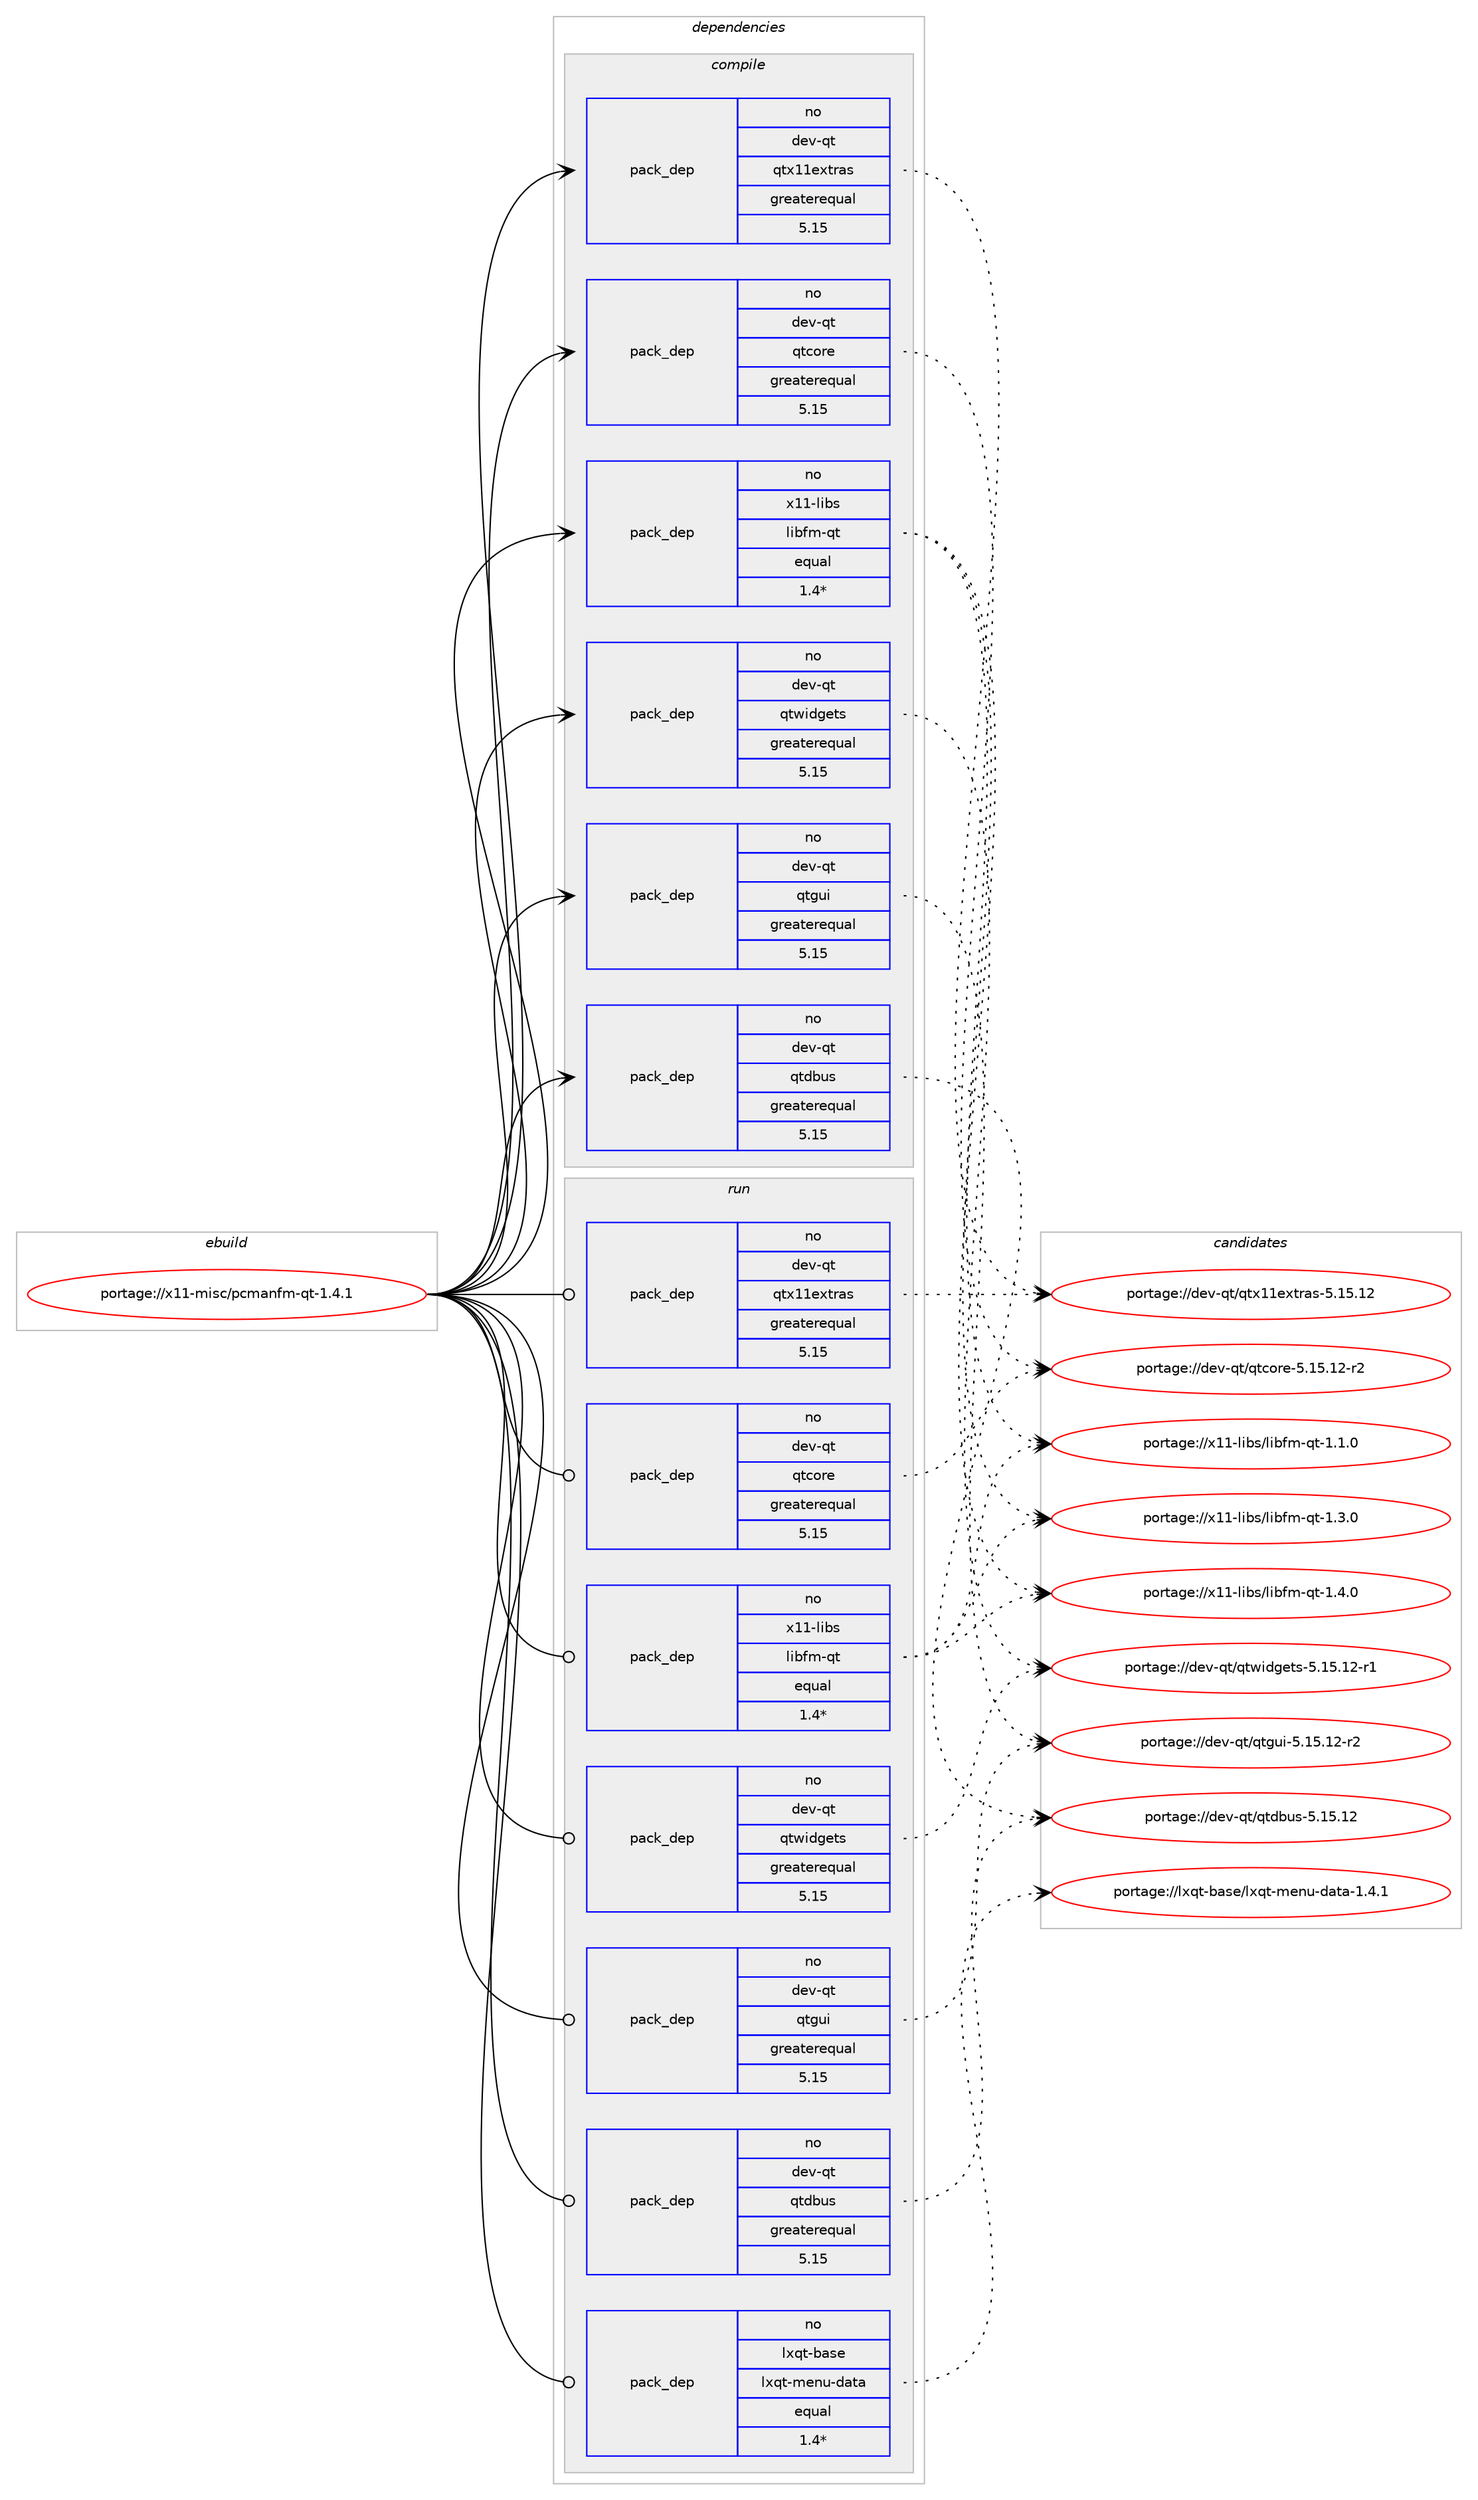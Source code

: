 digraph prolog {

# *************
# Graph options
# *************

newrank=true;
concentrate=true;
compound=true;
graph [rankdir=LR,fontname=Helvetica,fontsize=10,ranksep=1.5];#, ranksep=2.5, nodesep=0.2];
edge  [arrowhead=vee];
node  [fontname=Helvetica,fontsize=10];

# **********
# The ebuild
# **********

subgraph cluster_leftcol {
color=gray;
rank=same;
label=<<i>ebuild</i>>;
id [label="portage://x11-misc/pcmanfm-qt-1.4.1", color=red, width=4, href="../x11-misc/pcmanfm-qt-1.4.1.svg"];
}

# ****************
# The dependencies
# ****************

subgraph cluster_midcol {
color=gray;
label=<<i>dependencies</i>>;
subgraph cluster_compile {
fillcolor="#eeeeee";
style=filled;
label=<<i>compile</i>>;
# *** BEGIN UNKNOWN DEPENDENCY TYPE (TODO) ***
# id -> package_dependency(portage://x11-misc/pcmanfm-qt-1.4.1,install,no,dev-libs,glib,none,[,,],[slot(2)],[])
# *** END UNKNOWN DEPENDENCY TYPE (TODO) ***

subgraph pack8916 {
dependency26608 [label=<<TABLE BORDER="0" CELLBORDER="1" CELLSPACING="0" CELLPADDING="4" WIDTH="220"><TR><TD ROWSPAN="6" CELLPADDING="30">pack_dep</TD></TR><TR><TD WIDTH="110">no</TD></TR><TR><TD>dev-qt</TD></TR><TR><TD>qtcore</TD></TR><TR><TD>greaterequal</TD></TR><TR><TD>5.15</TD></TR></TABLE>>, shape=none, color=blue];
}
id:e -> dependency26608:w [weight=20,style="solid",arrowhead="vee"];
subgraph pack8917 {
dependency26609 [label=<<TABLE BORDER="0" CELLBORDER="1" CELLSPACING="0" CELLPADDING="4" WIDTH="220"><TR><TD ROWSPAN="6" CELLPADDING="30">pack_dep</TD></TR><TR><TD WIDTH="110">no</TD></TR><TR><TD>dev-qt</TD></TR><TR><TD>qtdbus</TD></TR><TR><TD>greaterequal</TD></TR><TR><TD>5.15</TD></TR></TABLE>>, shape=none, color=blue];
}
id:e -> dependency26609:w [weight=20,style="solid",arrowhead="vee"];
subgraph pack8918 {
dependency26610 [label=<<TABLE BORDER="0" CELLBORDER="1" CELLSPACING="0" CELLPADDING="4" WIDTH="220"><TR><TD ROWSPAN="6" CELLPADDING="30">pack_dep</TD></TR><TR><TD WIDTH="110">no</TD></TR><TR><TD>dev-qt</TD></TR><TR><TD>qtgui</TD></TR><TR><TD>greaterequal</TD></TR><TR><TD>5.15</TD></TR></TABLE>>, shape=none, color=blue];
}
id:e -> dependency26610:w [weight=20,style="solid",arrowhead="vee"];
subgraph pack8919 {
dependency26611 [label=<<TABLE BORDER="0" CELLBORDER="1" CELLSPACING="0" CELLPADDING="4" WIDTH="220"><TR><TD ROWSPAN="6" CELLPADDING="30">pack_dep</TD></TR><TR><TD WIDTH="110">no</TD></TR><TR><TD>dev-qt</TD></TR><TR><TD>qtwidgets</TD></TR><TR><TD>greaterequal</TD></TR><TR><TD>5.15</TD></TR></TABLE>>, shape=none, color=blue];
}
id:e -> dependency26611:w [weight=20,style="solid",arrowhead="vee"];
subgraph pack8920 {
dependency26612 [label=<<TABLE BORDER="0" CELLBORDER="1" CELLSPACING="0" CELLPADDING="4" WIDTH="220"><TR><TD ROWSPAN="6" CELLPADDING="30">pack_dep</TD></TR><TR><TD WIDTH="110">no</TD></TR><TR><TD>dev-qt</TD></TR><TR><TD>qtx11extras</TD></TR><TR><TD>greaterequal</TD></TR><TR><TD>5.15</TD></TR></TABLE>>, shape=none, color=blue];
}
id:e -> dependency26612:w [weight=20,style="solid",arrowhead="vee"];
# *** BEGIN UNKNOWN DEPENDENCY TYPE (TODO) ***
# id -> package_dependency(portage://x11-misc/pcmanfm-qt-1.4.1,install,no,sys-apps,util-linux,none,[,,],[],[])
# *** END UNKNOWN DEPENDENCY TYPE (TODO) ***

# *** BEGIN UNKNOWN DEPENDENCY TYPE (TODO) ***
# id -> package_dependency(portage://x11-misc/pcmanfm-qt-1.4.1,install,no,virtual,freedesktop-icon-theme,none,[,,],[],[])
# *** END UNKNOWN DEPENDENCY TYPE (TODO) ***

subgraph pack8921 {
dependency26613 [label=<<TABLE BORDER="0" CELLBORDER="1" CELLSPACING="0" CELLPADDING="4" WIDTH="220"><TR><TD ROWSPAN="6" CELLPADDING="30">pack_dep</TD></TR><TR><TD WIDTH="110">no</TD></TR><TR><TD>x11-libs</TD></TR><TR><TD>libfm-qt</TD></TR><TR><TD>equal</TD></TR><TR><TD>1.4*</TD></TR></TABLE>>, shape=none, color=blue];
}
id:e -> dependency26613:w [weight=20,style="solid",arrowhead="vee"];
# *** BEGIN UNKNOWN DEPENDENCY TYPE (TODO) ***
# id -> package_dependency(portage://x11-misc/pcmanfm-qt-1.4.1,install,no,x11-libs,libxcb,none,[,,],any_same_slot,[])
# *** END UNKNOWN DEPENDENCY TYPE (TODO) ***

# *** BEGIN UNKNOWN DEPENDENCY TYPE (TODO) ***
# id -> package_dependency(portage://x11-misc/pcmanfm-qt-1.4.1,install,no,x11-misc,xdg-utils,none,[,,],[],[])
# *** END UNKNOWN DEPENDENCY TYPE (TODO) ***

}
subgraph cluster_compileandrun {
fillcolor="#eeeeee";
style=filled;
label=<<i>compile and run</i>>;
}
subgraph cluster_run {
fillcolor="#eeeeee";
style=filled;
label=<<i>run</i>>;
# *** BEGIN UNKNOWN DEPENDENCY TYPE (TODO) ***
# id -> package_dependency(portage://x11-misc/pcmanfm-qt-1.4.1,run,no,dev-libs,glib,none,[,,],[slot(2)],[])
# *** END UNKNOWN DEPENDENCY TYPE (TODO) ***

subgraph pack8922 {
dependency26614 [label=<<TABLE BORDER="0" CELLBORDER="1" CELLSPACING="0" CELLPADDING="4" WIDTH="220"><TR><TD ROWSPAN="6" CELLPADDING="30">pack_dep</TD></TR><TR><TD WIDTH="110">no</TD></TR><TR><TD>dev-qt</TD></TR><TR><TD>qtcore</TD></TR><TR><TD>greaterequal</TD></TR><TR><TD>5.15</TD></TR></TABLE>>, shape=none, color=blue];
}
id:e -> dependency26614:w [weight=20,style="solid",arrowhead="odot"];
subgraph pack8923 {
dependency26615 [label=<<TABLE BORDER="0" CELLBORDER="1" CELLSPACING="0" CELLPADDING="4" WIDTH="220"><TR><TD ROWSPAN="6" CELLPADDING="30">pack_dep</TD></TR><TR><TD WIDTH="110">no</TD></TR><TR><TD>dev-qt</TD></TR><TR><TD>qtdbus</TD></TR><TR><TD>greaterequal</TD></TR><TR><TD>5.15</TD></TR></TABLE>>, shape=none, color=blue];
}
id:e -> dependency26615:w [weight=20,style="solid",arrowhead="odot"];
subgraph pack8924 {
dependency26616 [label=<<TABLE BORDER="0" CELLBORDER="1" CELLSPACING="0" CELLPADDING="4" WIDTH="220"><TR><TD ROWSPAN="6" CELLPADDING="30">pack_dep</TD></TR><TR><TD WIDTH="110">no</TD></TR><TR><TD>dev-qt</TD></TR><TR><TD>qtgui</TD></TR><TR><TD>greaterequal</TD></TR><TR><TD>5.15</TD></TR></TABLE>>, shape=none, color=blue];
}
id:e -> dependency26616:w [weight=20,style="solid",arrowhead="odot"];
subgraph pack8925 {
dependency26617 [label=<<TABLE BORDER="0" CELLBORDER="1" CELLSPACING="0" CELLPADDING="4" WIDTH="220"><TR><TD ROWSPAN="6" CELLPADDING="30">pack_dep</TD></TR><TR><TD WIDTH="110">no</TD></TR><TR><TD>dev-qt</TD></TR><TR><TD>qtwidgets</TD></TR><TR><TD>greaterequal</TD></TR><TR><TD>5.15</TD></TR></TABLE>>, shape=none, color=blue];
}
id:e -> dependency26617:w [weight=20,style="solid",arrowhead="odot"];
subgraph pack8926 {
dependency26618 [label=<<TABLE BORDER="0" CELLBORDER="1" CELLSPACING="0" CELLPADDING="4" WIDTH="220"><TR><TD ROWSPAN="6" CELLPADDING="30">pack_dep</TD></TR><TR><TD WIDTH="110">no</TD></TR><TR><TD>dev-qt</TD></TR><TR><TD>qtx11extras</TD></TR><TR><TD>greaterequal</TD></TR><TR><TD>5.15</TD></TR></TABLE>>, shape=none, color=blue];
}
id:e -> dependency26618:w [weight=20,style="solid",arrowhead="odot"];
subgraph pack8927 {
dependency26619 [label=<<TABLE BORDER="0" CELLBORDER="1" CELLSPACING="0" CELLPADDING="4" WIDTH="220"><TR><TD ROWSPAN="6" CELLPADDING="30">pack_dep</TD></TR><TR><TD WIDTH="110">no</TD></TR><TR><TD>lxqt-base</TD></TR><TR><TD>lxqt-menu-data</TD></TR><TR><TD>equal</TD></TR><TR><TD>1.4*</TD></TR></TABLE>>, shape=none, color=blue];
}
id:e -> dependency26619:w [weight=20,style="solid",arrowhead="odot"];
# *** BEGIN UNKNOWN DEPENDENCY TYPE (TODO) ***
# id -> package_dependency(portage://x11-misc/pcmanfm-qt-1.4.1,run,no,sys-apps,util-linux,none,[,,],[],[])
# *** END UNKNOWN DEPENDENCY TYPE (TODO) ***

# *** BEGIN UNKNOWN DEPENDENCY TYPE (TODO) ***
# id -> package_dependency(portage://x11-misc/pcmanfm-qt-1.4.1,run,no,virtual,freedesktop-icon-theme,none,[,,],[],[])
# *** END UNKNOWN DEPENDENCY TYPE (TODO) ***

subgraph pack8928 {
dependency26620 [label=<<TABLE BORDER="0" CELLBORDER="1" CELLSPACING="0" CELLPADDING="4" WIDTH="220"><TR><TD ROWSPAN="6" CELLPADDING="30">pack_dep</TD></TR><TR><TD WIDTH="110">no</TD></TR><TR><TD>x11-libs</TD></TR><TR><TD>libfm-qt</TD></TR><TR><TD>equal</TD></TR><TR><TD>1.4*</TD></TR></TABLE>>, shape=none, color=blue];
}
id:e -> dependency26620:w [weight=20,style="solid",arrowhead="odot"];
# *** BEGIN UNKNOWN DEPENDENCY TYPE (TODO) ***
# id -> package_dependency(portage://x11-misc/pcmanfm-qt-1.4.1,run,no,x11-libs,libxcb,none,[,,],any_same_slot,[])
# *** END UNKNOWN DEPENDENCY TYPE (TODO) ***

# *** BEGIN UNKNOWN DEPENDENCY TYPE (TODO) ***
# id -> package_dependency(portage://x11-misc/pcmanfm-qt-1.4.1,run,no,x11-misc,xdg-utils,none,[,,],[],[])
# *** END UNKNOWN DEPENDENCY TYPE (TODO) ***

}
}

# **************
# The candidates
# **************

subgraph cluster_choices {
rank=same;
color=gray;
label=<<i>candidates</i>>;

subgraph choice8916 {
color=black;
nodesep=1;
choice10010111845113116471131169911111410145534649534649504511450 [label="portage://dev-qt/qtcore-5.15.12-r2", color=red, width=4,href="../dev-qt/qtcore-5.15.12-r2.svg"];
dependency26608:e -> choice10010111845113116471131169911111410145534649534649504511450:w [style=dotted,weight="100"];
}
subgraph choice8917 {
color=black;
nodesep=1;
choice1001011184511311647113116100981171154553464953464950 [label="portage://dev-qt/qtdbus-5.15.12", color=red, width=4,href="../dev-qt/qtdbus-5.15.12.svg"];
dependency26609:e -> choice1001011184511311647113116100981171154553464953464950:w [style=dotted,weight="100"];
}
subgraph choice8918 {
color=black;
nodesep=1;
choice100101118451131164711311610311710545534649534649504511450 [label="portage://dev-qt/qtgui-5.15.12-r2", color=red, width=4,href="../dev-qt/qtgui-5.15.12-r2.svg"];
dependency26610:e -> choice100101118451131164711311610311710545534649534649504511450:w [style=dotted,weight="100"];
}
subgraph choice8919 {
color=black;
nodesep=1;
choice100101118451131164711311611910510010310111611545534649534649504511449 [label="portage://dev-qt/qtwidgets-5.15.12-r1", color=red, width=4,href="../dev-qt/qtwidgets-5.15.12-r1.svg"];
dependency26611:e -> choice100101118451131164711311611910510010310111611545534649534649504511449:w [style=dotted,weight="100"];
}
subgraph choice8920 {
color=black;
nodesep=1;
choice10010111845113116471131161204949101120116114971154553464953464950 [label="portage://dev-qt/qtx11extras-5.15.12", color=red, width=4,href="../dev-qt/qtx11extras-5.15.12.svg"];
dependency26612:e -> choice10010111845113116471131161204949101120116114971154553464953464950:w [style=dotted,weight="100"];
}
subgraph choice8921 {
color=black;
nodesep=1;
choice12049494510810598115471081059810210945113116454946494648 [label="portage://x11-libs/libfm-qt-1.1.0", color=red, width=4,href="../x11-libs/libfm-qt-1.1.0.svg"];
choice12049494510810598115471081059810210945113116454946514648 [label="portage://x11-libs/libfm-qt-1.3.0", color=red, width=4,href="../x11-libs/libfm-qt-1.3.0.svg"];
choice12049494510810598115471081059810210945113116454946524648 [label="portage://x11-libs/libfm-qt-1.4.0", color=red, width=4,href="../x11-libs/libfm-qt-1.4.0.svg"];
dependency26613:e -> choice12049494510810598115471081059810210945113116454946494648:w [style=dotted,weight="100"];
dependency26613:e -> choice12049494510810598115471081059810210945113116454946514648:w [style=dotted,weight="100"];
dependency26613:e -> choice12049494510810598115471081059810210945113116454946524648:w [style=dotted,weight="100"];
}
subgraph choice8922 {
color=black;
nodesep=1;
choice10010111845113116471131169911111410145534649534649504511450 [label="portage://dev-qt/qtcore-5.15.12-r2", color=red, width=4,href="../dev-qt/qtcore-5.15.12-r2.svg"];
dependency26614:e -> choice10010111845113116471131169911111410145534649534649504511450:w [style=dotted,weight="100"];
}
subgraph choice8923 {
color=black;
nodesep=1;
choice1001011184511311647113116100981171154553464953464950 [label="portage://dev-qt/qtdbus-5.15.12", color=red, width=4,href="../dev-qt/qtdbus-5.15.12.svg"];
dependency26615:e -> choice1001011184511311647113116100981171154553464953464950:w [style=dotted,weight="100"];
}
subgraph choice8924 {
color=black;
nodesep=1;
choice100101118451131164711311610311710545534649534649504511450 [label="portage://dev-qt/qtgui-5.15.12-r2", color=red, width=4,href="../dev-qt/qtgui-5.15.12-r2.svg"];
dependency26616:e -> choice100101118451131164711311610311710545534649534649504511450:w [style=dotted,weight="100"];
}
subgraph choice8925 {
color=black;
nodesep=1;
choice100101118451131164711311611910510010310111611545534649534649504511449 [label="portage://dev-qt/qtwidgets-5.15.12-r1", color=red, width=4,href="../dev-qt/qtwidgets-5.15.12-r1.svg"];
dependency26617:e -> choice100101118451131164711311611910510010310111611545534649534649504511449:w [style=dotted,weight="100"];
}
subgraph choice8926 {
color=black;
nodesep=1;
choice10010111845113116471131161204949101120116114971154553464953464950 [label="portage://dev-qt/qtx11extras-5.15.12", color=red, width=4,href="../dev-qt/qtx11extras-5.15.12.svg"];
dependency26618:e -> choice10010111845113116471131161204949101120116114971154553464953464950:w [style=dotted,weight="100"];
}
subgraph choice8927 {
color=black;
nodesep=1;
choice1081201131164598971151014710812011311645109101110117451009711697454946524649 [label="portage://lxqt-base/lxqt-menu-data-1.4.1", color=red, width=4,href="../lxqt-base/lxqt-menu-data-1.4.1.svg"];
dependency26619:e -> choice1081201131164598971151014710812011311645109101110117451009711697454946524649:w [style=dotted,weight="100"];
}
subgraph choice8928 {
color=black;
nodesep=1;
choice12049494510810598115471081059810210945113116454946494648 [label="portage://x11-libs/libfm-qt-1.1.0", color=red, width=4,href="../x11-libs/libfm-qt-1.1.0.svg"];
choice12049494510810598115471081059810210945113116454946514648 [label="portage://x11-libs/libfm-qt-1.3.0", color=red, width=4,href="../x11-libs/libfm-qt-1.3.0.svg"];
choice12049494510810598115471081059810210945113116454946524648 [label="portage://x11-libs/libfm-qt-1.4.0", color=red, width=4,href="../x11-libs/libfm-qt-1.4.0.svg"];
dependency26620:e -> choice12049494510810598115471081059810210945113116454946494648:w [style=dotted,weight="100"];
dependency26620:e -> choice12049494510810598115471081059810210945113116454946514648:w [style=dotted,weight="100"];
dependency26620:e -> choice12049494510810598115471081059810210945113116454946524648:w [style=dotted,weight="100"];
}
}

}
